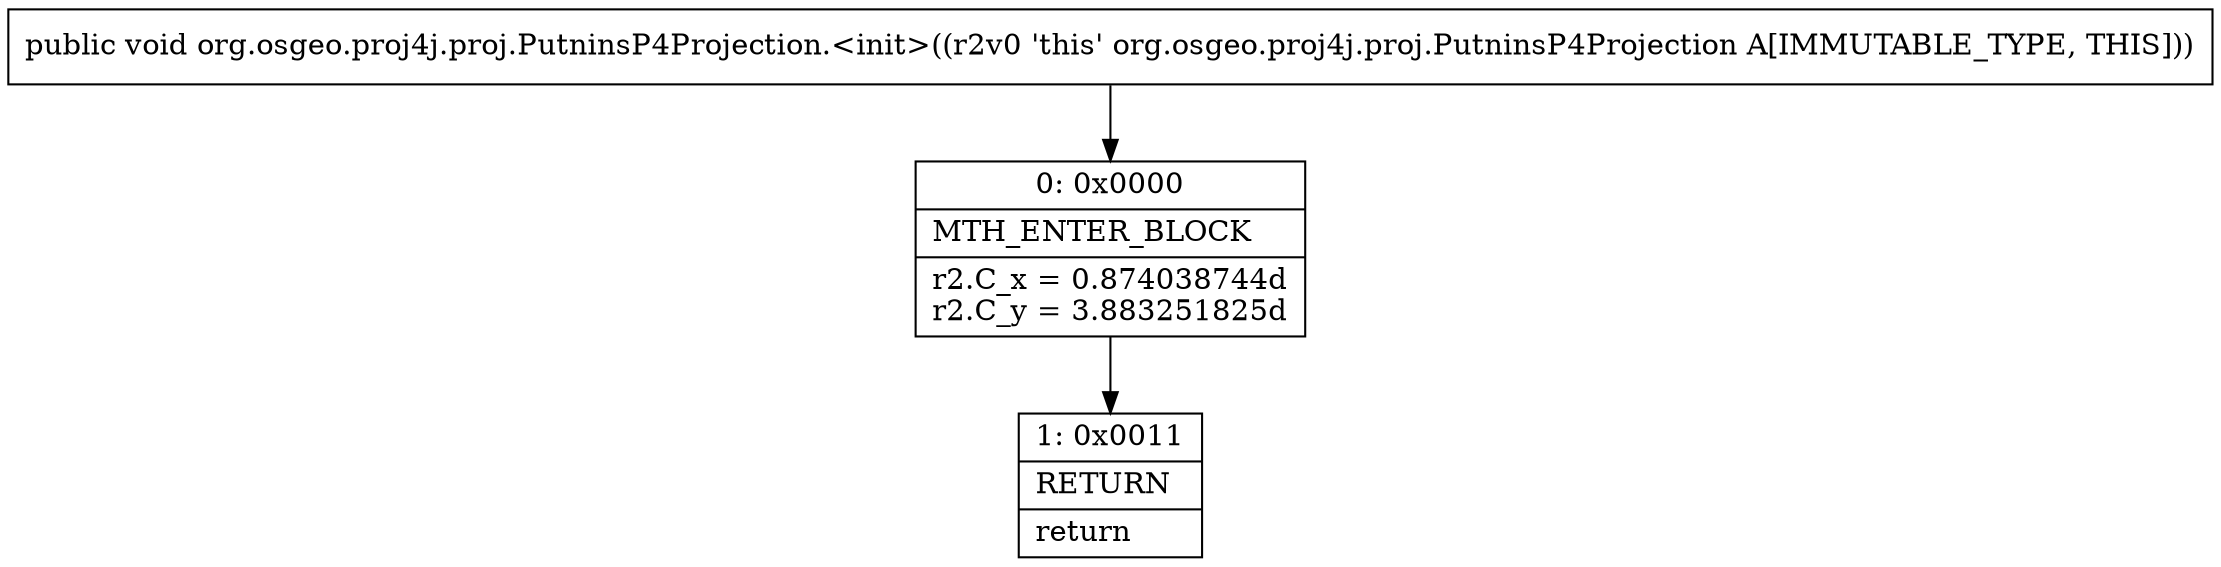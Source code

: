 digraph "CFG fororg.osgeo.proj4j.proj.PutninsP4Projection.\<init\>()V" {
Node_0 [shape=record,label="{0\:\ 0x0000|MTH_ENTER_BLOCK\l|r2.C_x = 0.874038744d\lr2.C_y = 3.883251825d\l}"];
Node_1 [shape=record,label="{1\:\ 0x0011|RETURN\l|return\l}"];
MethodNode[shape=record,label="{public void org.osgeo.proj4j.proj.PutninsP4Projection.\<init\>((r2v0 'this' org.osgeo.proj4j.proj.PutninsP4Projection A[IMMUTABLE_TYPE, THIS])) }"];
MethodNode -> Node_0;
Node_0 -> Node_1;
}

